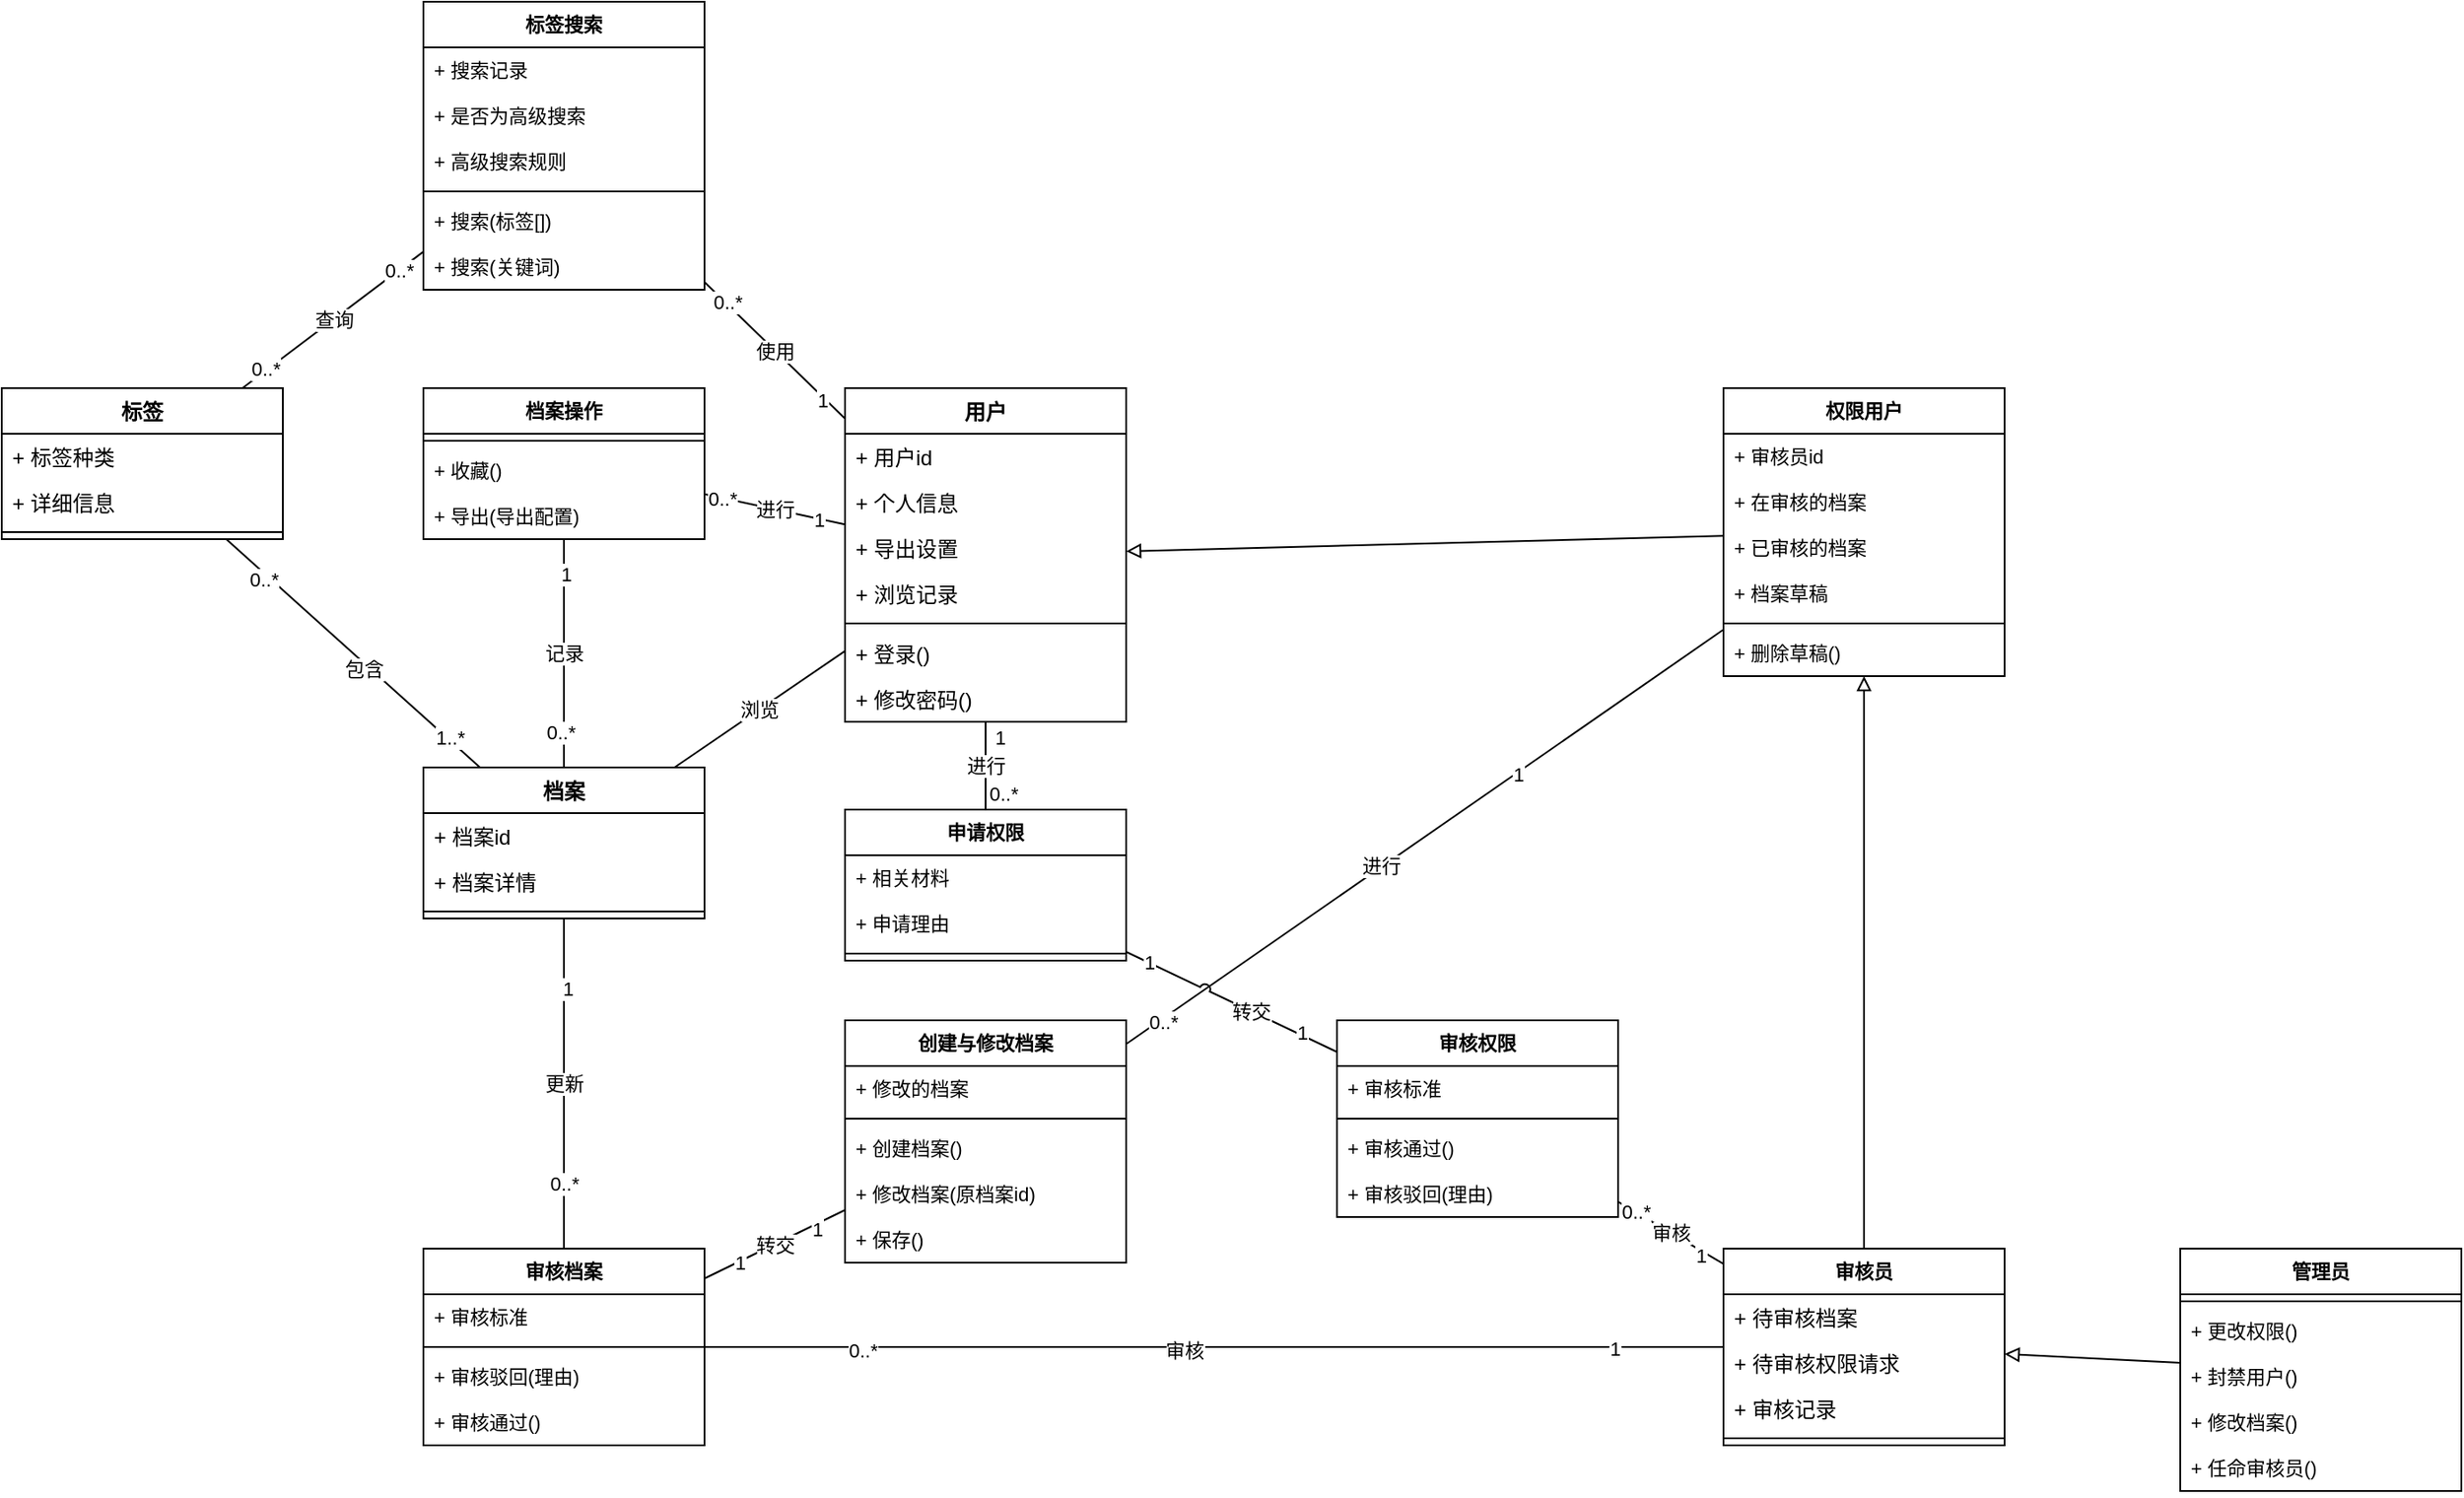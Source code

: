<mxfile version="21.3.8" type="github">
  <diagram name="第 1 页" id="IYlAvzeQxVErGMHnCfxo">
    <mxGraphModel dx="1728" dy="2091" grid="1" gridSize="10" guides="1" tooltips="1" connect="1" arrows="1" fold="1" page="1" pageScale="1" pageWidth="827" pageHeight="1169" math="0" shadow="0">
      <root>
        <mxCell id="0" />
        <mxCell id="1" parent="0" />
        <mxCell id="4Rn3TZkuxFPMVDaZQrEn-24" value="浏览" style="edgeStyle=none;shape=connector;rounded=0;orthogonalLoop=1;jettySize=auto;html=1;labelBackgroundColor=default;strokeColor=default;fontFamily=Helvetica;fontSize=11;fontColor=default;endArrow=none;endFill=0;" edge="1" parent="1" source="4Rn3TZkuxFPMVDaZQrEn-1" target="4Rn3TZkuxFPMVDaZQrEn-5">
          <mxGeometry relative="1" as="geometry" />
        </mxCell>
        <mxCell id="4Rn3TZkuxFPMVDaZQrEn-33" value="使用" style="edgeStyle=none;shape=connector;rounded=0;orthogonalLoop=1;jettySize=auto;html=1;labelBackgroundColor=default;strokeColor=default;fontFamily=Helvetica;fontSize=11;fontColor=default;endArrow=none;endFill=0;" edge="1" parent="1" source="4Rn3TZkuxFPMVDaZQrEn-1" target="4Rn3TZkuxFPMVDaZQrEn-34">
          <mxGeometry relative="1" as="geometry">
            <mxPoint x="500" y="150" as="targetPoint" />
          </mxGeometry>
        </mxCell>
        <mxCell id="4Rn3TZkuxFPMVDaZQrEn-120" value="1" style="edgeLabel;html=1;align=center;verticalAlign=middle;resizable=0;points=[];fontSize=11;fontFamily=Helvetica;fontColor=default;" vertex="1" connectable="0" parent="4Rn3TZkuxFPMVDaZQrEn-33">
          <mxGeometry x="-0.693" y="2" relative="1" as="geometry">
            <mxPoint as="offset" />
          </mxGeometry>
        </mxCell>
        <mxCell id="4Rn3TZkuxFPMVDaZQrEn-121" value="0..*" style="edgeLabel;html=1;align=center;verticalAlign=middle;resizable=0;points=[];fontSize=11;fontFamily=Helvetica;fontColor=default;" vertex="1" connectable="0" parent="4Rn3TZkuxFPMVDaZQrEn-33">
          <mxGeometry x="0.706" y="-1" relative="1" as="geometry">
            <mxPoint as="offset" />
          </mxGeometry>
        </mxCell>
        <mxCell id="4Rn3TZkuxFPMVDaZQrEn-78" value="进行" style="edgeStyle=none;shape=connector;rounded=0;orthogonalLoop=1;jettySize=auto;html=1;labelBackgroundColor=default;strokeColor=default;fontFamily=Helvetica;fontSize=11;fontColor=default;endArrow=none;endFill=0;" edge="1" parent="1" source="4Rn3TZkuxFPMVDaZQrEn-1" target="4Rn3TZkuxFPMVDaZQrEn-69">
          <mxGeometry relative="1" as="geometry" />
        </mxCell>
        <mxCell id="4Rn3TZkuxFPMVDaZQrEn-129" value="0..*" style="edgeLabel;html=1;align=center;verticalAlign=middle;resizable=0;points=[];fontSize=11;fontFamily=Helvetica;fontColor=default;" vertex="1" connectable="0" parent="4Rn3TZkuxFPMVDaZQrEn-78">
          <mxGeometry x="0.617" y="2" relative="1" as="geometry">
            <mxPoint x="8" as="offset" />
          </mxGeometry>
        </mxCell>
        <mxCell id="4Rn3TZkuxFPMVDaZQrEn-85" value="进行" style="edgeStyle=none;shape=connector;rounded=0;orthogonalLoop=1;jettySize=auto;html=1;labelBackgroundColor=default;strokeColor=default;fontFamily=Helvetica;fontSize=11;fontColor=default;endArrow=none;endFill=0;" edge="1" parent="1" source="4Rn3TZkuxFPMVDaZQrEn-1" target="4Rn3TZkuxFPMVDaZQrEn-81">
          <mxGeometry relative="1" as="geometry" />
        </mxCell>
        <mxCell id="4Rn3TZkuxFPMVDaZQrEn-125" value="1" style="edgeLabel;html=1;align=center;verticalAlign=middle;resizable=0;points=[];fontSize=11;fontFamily=Helvetica;fontColor=default;" vertex="1" connectable="0" parent="4Rn3TZkuxFPMVDaZQrEn-85">
          <mxGeometry x="-0.62" relative="1" as="geometry">
            <mxPoint as="offset" />
          </mxGeometry>
        </mxCell>
        <mxCell id="4Rn3TZkuxFPMVDaZQrEn-132" value="0..*" style="edgeLabel;html=1;align=center;verticalAlign=middle;resizable=0;points=[];fontSize=11;fontFamily=Helvetica;fontColor=default;" vertex="1" connectable="0" parent="4Rn3TZkuxFPMVDaZQrEn-85">
          <mxGeometry x="0.748" relative="1" as="geometry">
            <mxPoint as="offset" />
          </mxGeometry>
        </mxCell>
        <mxCell id="4Rn3TZkuxFPMVDaZQrEn-1" value="用户" style="swimlane;fontStyle=1;align=center;verticalAlign=top;childLayout=stackLayout;horizontal=1;startSize=26;horizontalStack=0;resizeParent=1;resizeParentMax=0;resizeLast=0;collapsible=1;marginBottom=0;whiteSpace=wrap;html=1;" vertex="1" parent="1">
          <mxGeometry x="560" y="190" width="160" height="190" as="geometry" />
        </mxCell>
        <mxCell id="4Rn3TZkuxFPMVDaZQrEn-2" value="+ 用户id" style="text;strokeColor=none;fillColor=none;align=left;verticalAlign=top;spacingLeft=4;spacingRight=4;overflow=hidden;rotatable=0;points=[[0,0.5],[1,0.5]];portConstraint=eastwest;whiteSpace=wrap;html=1;" vertex="1" parent="4Rn3TZkuxFPMVDaZQrEn-1">
          <mxGeometry y="26" width="160" height="26" as="geometry" />
        </mxCell>
        <mxCell id="4Rn3TZkuxFPMVDaZQrEn-92" value="+ 个人信息" style="text;strokeColor=none;fillColor=none;align=left;verticalAlign=top;spacingLeft=4;spacingRight=4;overflow=hidden;rotatable=0;points=[[0,0.5],[1,0.5]];portConstraint=eastwest;whiteSpace=wrap;html=1;" vertex="1" parent="4Rn3TZkuxFPMVDaZQrEn-1">
          <mxGeometry y="52" width="160" height="26" as="geometry" />
        </mxCell>
        <mxCell id="4Rn3TZkuxFPMVDaZQrEn-98" value="+ 导出设置" style="text;strokeColor=none;fillColor=none;align=left;verticalAlign=top;spacingLeft=4;spacingRight=4;overflow=hidden;rotatable=0;points=[[0,0.5],[1,0.5]];portConstraint=eastwest;whiteSpace=wrap;html=1;" vertex="1" parent="4Rn3TZkuxFPMVDaZQrEn-1">
          <mxGeometry y="78" width="160" height="26" as="geometry" />
        </mxCell>
        <mxCell id="4Rn3TZkuxFPMVDaZQrEn-109" value="+ 浏览记录" style="text;strokeColor=none;fillColor=none;align=left;verticalAlign=top;spacingLeft=4;spacingRight=4;overflow=hidden;rotatable=0;points=[[0,0.5],[1,0.5]];portConstraint=eastwest;whiteSpace=wrap;html=1;" vertex="1" parent="4Rn3TZkuxFPMVDaZQrEn-1">
          <mxGeometry y="104" width="160" height="26" as="geometry" />
        </mxCell>
        <mxCell id="4Rn3TZkuxFPMVDaZQrEn-3" value="" style="line;strokeWidth=1;fillColor=none;align=left;verticalAlign=middle;spacingTop=-1;spacingLeft=3;spacingRight=3;rotatable=0;labelPosition=right;points=[];portConstraint=eastwest;strokeColor=inherit;" vertex="1" parent="4Rn3TZkuxFPMVDaZQrEn-1">
          <mxGeometry y="130" width="160" height="8" as="geometry" />
        </mxCell>
        <mxCell id="4Rn3TZkuxFPMVDaZQrEn-4" value="+ 登录()" style="text;strokeColor=none;fillColor=none;align=left;verticalAlign=top;spacingLeft=4;spacingRight=4;overflow=hidden;rotatable=0;points=[[0,0.5],[1,0.5]];portConstraint=eastwest;whiteSpace=wrap;html=1;" vertex="1" parent="4Rn3TZkuxFPMVDaZQrEn-1">
          <mxGeometry y="138" width="160" height="26" as="geometry" />
        </mxCell>
        <mxCell id="4Rn3TZkuxFPMVDaZQrEn-106" value="+ 修改密码()" style="text;strokeColor=none;fillColor=none;align=left;verticalAlign=top;spacingLeft=4;spacingRight=4;overflow=hidden;rotatable=0;points=[[0,0.5],[1,0.5]];portConstraint=eastwest;whiteSpace=wrap;html=1;" vertex="1" parent="4Rn3TZkuxFPMVDaZQrEn-1">
          <mxGeometry y="164" width="160" height="26" as="geometry" />
        </mxCell>
        <mxCell id="4Rn3TZkuxFPMVDaZQrEn-25" style="edgeStyle=none;shape=connector;rounded=0;orthogonalLoop=1;jettySize=auto;html=1;labelBackgroundColor=default;strokeColor=default;fontFamily=Helvetica;fontSize=11;fontColor=default;endArrow=none;endFill=0;" edge="1" parent="1" source="4Rn3TZkuxFPMVDaZQrEn-5" target="4Rn3TZkuxFPMVDaZQrEn-9">
          <mxGeometry relative="1" as="geometry" />
        </mxCell>
        <mxCell id="4Rn3TZkuxFPMVDaZQrEn-28" value="包含" style="edgeLabel;html=1;align=center;verticalAlign=middle;resizable=0;points=[];fontSize=11;fontFamily=Helvetica;fontColor=default;" vertex="1" connectable="0" parent="4Rn3TZkuxFPMVDaZQrEn-25">
          <mxGeometry x="-0.104" y="3" relative="1" as="geometry">
            <mxPoint as="offset" />
          </mxGeometry>
        </mxCell>
        <mxCell id="4Rn3TZkuxFPMVDaZQrEn-126" value="1..*" style="edgeLabel;html=1;align=center;verticalAlign=middle;resizable=0;points=[];fontSize=11;fontFamily=Helvetica;fontColor=default;" vertex="1" connectable="0" parent="4Rn3TZkuxFPMVDaZQrEn-25">
          <mxGeometry x="-0.753" y="-1" relative="1" as="geometry">
            <mxPoint as="offset" />
          </mxGeometry>
        </mxCell>
        <mxCell id="4Rn3TZkuxFPMVDaZQrEn-127" value="0..*" style="edgeLabel;html=1;align=center;verticalAlign=middle;resizable=0;points=[];fontSize=11;fontFamily=Helvetica;fontColor=default;" vertex="1" connectable="0" parent="4Rn3TZkuxFPMVDaZQrEn-25">
          <mxGeometry x="0.685" y="3" relative="1" as="geometry">
            <mxPoint as="offset" />
          </mxGeometry>
        </mxCell>
        <mxCell id="4Rn3TZkuxFPMVDaZQrEn-5" value="档案" style="swimlane;fontStyle=1;align=center;verticalAlign=top;childLayout=stackLayout;horizontal=1;startSize=26;horizontalStack=0;resizeParent=1;resizeParentMax=0;resizeLast=0;collapsible=1;marginBottom=0;whiteSpace=wrap;html=1;" vertex="1" parent="1">
          <mxGeometry x="320" y="406" width="160" height="86" as="geometry" />
        </mxCell>
        <mxCell id="4Rn3TZkuxFPMVDaZQrEn-95" value="+ 档案id" style="text;strokeColor=none;fillColor=none;align=left;verticalAlign=top;spacingLeft=4;spacingRight=4;overflow=hidden;rotatable=0;points=[[0,0.5],[1,0.5]];portConstraint=eastwest;whiteSpace=wrap;html=1;" vertex="1" parent="4Rn3TZkuxFPMVDaZQrEn-5">
          <mxGeometry y="26" width="160" height="26" as="geometry" />
        </mxCell>
        <mxCell id="4Rn3TZkuxFPMVDaZQrEn-6" value="+ 档案详情" style="text;strokeColor=none;fillColor=none;align=left;verticalAlign=top;spacingLeft=4;spacingRight=4;overflow=hidden;rotatable=0;points=[[0,0.5],[1,0.5]];portConstraint=eastwest;whiteSpace=wrap;html=1;" vertex="1" parent="4Rn3TZkuxFPMVDaZQrEn-5">
          <mxGeometry y="52" width="160" height="26" as="geometry" />
        </mxCell>
        <mxCell id="4Rn3TZkuxFPMVDaZQrEn-7" value="" style="line;strokeWidth=1;fillColor=none;align=left;verticalAlign=middle;spacingTop=-1;spacingLeft=3;spacingRight=3;rotatable=0;labelPosition=right;points=[];portConstraint=eastwest;strokeColor=inherit;" vertex="1" parent="4Rn3TZkuxFPMVDaZQrEn-5">
          <mxGeometry y="78" width="160" height="8" as="geometry" />
        </mxCell>
        <mxCell id="4Rn3TZkuxFPMVDaZQrEn-9" value="标签" style="swimlane;fontStyle=1;align=center;verticalAlign=top;childLayout=stackLayout;horizontal=1;startSize=26;horizontalStack=0;resizeParent=1;resizeParentMax=0;resizeLast=0;collapsible=1;marginBottom=0;whiteSpace=wrap;html=1;" vertex="1" parent="1">
          <mxGeometry x="80" y="190" width="160" height="86" as="geometry" />
        </mxCell>
        <mxCell id="4Rn3TZkuxFPMVDaZQrEn-10" value="+ 标签种类" style="text;strokeColor=none;fillColor=none;align=left;verticalAlign=top;spacingLeft=4;spacingRight=4;overflow=hidden;rotatable=0;points=[[0,0.5],[1,0.5]];portConstraint=eastwest;whiteSpace=wrap;html=1;" vertex="1" parent="4Rn3TZkuxFPMVDaZQrEn-9">
          <mxGeometry y="26" width="160" height="26" as="geometry" />
        </mxCell>
        <mxCell id="4Rn3TZkuxFPMVDaZQrEn-94" value="+ 详细信息" style="text;strokeColor=none;fillColor=none;align=left;verticalAlign=top;spacingLeft=4;spacingRight=4;overflow=hidden;rotatable=0;points=[[0,0.5],[1,0.5]];portConstraint=eastwest;whiteSpace=wrap;html=1;" vertex="1" parent="4Rn3TZkuxFPMVDaZQrEn-9">
          <mxGeometry y="52" width="160" height="26" as="geometry" />
        </mxCell>
        <mxCell id="4Rn3TZkuxFPMVDaZQrEn-11" value="" style="line;strokeWidth=1;fillColor=none;align=left;verticalAlign=middle;spacingTop=-1;spacingLeft=3;spacingRight=3;rotatable=0;labelPosition=right;points=[];portConstraint=eastwest;strokeColor=inherit;" vertex="1" parent="4Rn3TZkuxFPMVDaZQrEn-9">
          <mxGeometry y="78" width="160" height="8" as="geometry" />
        </mxCell>
        <mxCell id="4Rn3TZkuxFPMVDaZQrEn-23" style="edgeStyle=none;shape=connector;rounded=0;orthogonalLoop=1;jettySize=auto;html=1;exitX=0.25;exitY=0;exitDx=0;exitDy=0;labelBackgroundColor=default;strokeColor=default;fontFamily=Helvetica;fontSize=11;fontColor=default;endArrow=none;endFill=0;" edge="1" parent="1" source="4Rn3TZkuxFPMVDaZQrEn-1" target="4Rn3TZkuxFPMVDaZQrEn-1">
          <mxGeometry relative="1" as="geometry" />
        </mxCell>
        <mxCell id="4Rn3TZkuxFPMVDaZQrEn-38" value="查询" style="edgeStyle=none;shape=connector;rounded=0;orthogonalLoop=1;jettySize=auto;html=1;labelBackgroundColor=default;strokeColor=default;fontFamily=Helvetica;fontSize=11;fontColor=default;endArrow=none;endFill=0;" edge="1" parent="1" source="4Rn3TZkuxFPMVDaZQrEn-34" target="4Rn3TZkuxFPMVDaZQrEn-9">
          <mxGeometry relative="1" as="geometry" />
        </mxCell>
        <mxCell id="4Rn3TZkuxFPMVDaZQrEn-118" value="0..*" style="edgeLabel;html=1;align=center;verticalAlign=middle;resizable=0;points=[];fontSize=11;fontFamily=Helvetica;fontColor=default;" vertex="1" connectable="0" parent="4Rn3TZkuxFPMVDaZQrEn-38">
          <mxGeometry x="-0.725" relative="1" as="geometry">
            <mxPoint as="offset" />
          </mxGeometry>
        </mxCell>
        <mxCell id="4Rn3TZkuxFPMVDaZQrEn-119" value="0..*" style="edgeLabel;html=1;align=center;verticalAlign=middle;resizable=0;points=[];fontSize=11;fontFamily=Helvetica;fontColor=default;" vertex="1" connectable="0" parent="4Rn3TZkuxFPMVDaZQrEn-38">
          <mxGeometry x="0.738" y="-1" relative="1" as="geometry">
            <mxPoint as="offset" />
          </mxGeometry>
        </mxCell>
        <mxCell id="4Rn3TZkuxFPMVDaZQrEn-34" value="标签搜索" style="swimlane;fontStyle=1;align=center;verticalAlign=top;childLayout=stackLayout;horizontal=1;startSize=26;horizontalStack=0;resizeParent=1;resizeParentMax=0;resizeLast=0;collapsible=1;marginBottom=0;whiteSpace=wrap;html=1;fontFamily=Helvetica;fontSize=11;fontColor=default;" vertex="1" parent="1">
          <mxGeometry x="320" y="-30" width="160" height="164" as="geometry" />
        </mxCell>
        <mxCell id="4Rn3TZkuxFPMVDaZQrEn-113" value="+ 搜索记录" style="text;strokeColor=none;fillColor=none;align=left;verticalAlign=top;spacingLeft=4;spacingRight=4;overflow=hidden;rotatable=0;points=[[0,0.5],[1,0.5]];portConstraint=eastwest;whiteSpace=wrap;html=1;fontSize=11;fontFamily=Helvetica;fontColor=default;" vertex="1" parent="4Rn3TZkuxFPMVDaZQrEn-34">
          <mxGeometry y="26" width="160" height="26" as="geometry" />
        </mxCell>
        <mxCell id="4Rn3TZkuxFPMVDaZQrEn-35" value="+ 是否为高级搜索" style="text;strokeColor=none;fillColor=none;align=left;verticalAlign=top;spacingLeft=4;spacingRight=4;overflow=hidden;rotatable=0;points=[[0,0.5],[1,0.5]];portConstraint=eastwest;whiteSpace=wrap;html=1;fontSize=11;fontFamily=Helvetica;fontColor=default;" vertex="1" parent="4Rn3TZkuxFPMVDaZQrEn-34">
          <mxGeometry y="52" width="160" height="26" as="geometry" />
        </mxCell>
        <mxCell id="4Rn3TZkuxFPMVDaZQrEn-108" value="+ 高级搜索规则" style="text;strokeColor=none;fillColor=none;align=left;verticalAlign=top;spacingLeft=4;spacingRight=4;overflow=hidden;rotatable=0;points=[[0,0.5],[1,0.5]];portConstraint=eastwest;whiteSpace=wrap;html=1;fontSize=11;fontFamily=Helvetica;fontColor=default;" vertex="1" parent="4Rn3TZkuxFPMVDaZQrEn-34">
          <mxGeometry y="78" width="160" height="26" as="geometry" />
        </mxCell>
        <mxCell id="4Rn3TZkuxFPMVDaZQrEn-36" value="" style="line;strokeWidth=1;fillColor=none;align=left;verticalAlign=middle;spacingTop=-1;spacingLeft=3;spacingRight=3;rotatable=0;labelPosition=right;points=[];portConstraint=eastwest;strokeColor=inherit;fontFamily=Helvetica;fontSize=11;fontColor=default;" vertex="1" parent="4Rn3TZkuxFPMVDaZQrEn-34">
          <mxGeometry y="104" width="160" height="8" as="geometry" />
        </mxCell>
        <mxCell id="4Rn3TZkuxFPMVDaZQrEn-37" value="+ 搜索(标签[])" style="text;strokeColor=none;fillColor=none;align=left;verticalAlign=top;spacingLeft=4;spacingRight=4;overflow=hidden;rotatable=0;points=[[0,0.5],[1,0.5]];portConstraint=eastwest;whiteSpace=wrap;html=1;fontSize=11;fontFamily=Helvetica;fontColor=default;" vertex="1" parent="4Rn3TZkuxFPMVDaZQrEn-34">
          <mxGeometry y="112" width="160" height="26" as="geometry" />
        </mxCell>
        <mxCell id="4Rn3TZkuxFPMVDaZQrEn-96" value="+ 搜索(关键词)" style="text;strokeColor=none;fillColor=none;align=left;verticalAlign=top;spacingLeft=4;spacingRight=4;overflow=hidden;rotatable=0;points=[[0,0.5],[1,0.5]];portConstraint=eastwest;whiteSpace=wrap;html=1;fontSize=11;fontFamily=Helvetica;fontColor=default;" vertex="1" parent="4Rn3TZkuxFPMVDaZQrEn-34">
          <mxGeometry y="138" width="160" height="26" as="geometry" />
        </mxCell>
        <mxCell id="4Rn3TZkuxFPMVDaZQrEn-64" value="转交" style="edgeStyle=none;shape=connector;rounded=0;orthogonalLoop=1;jettySize=auto;html=1;labelBackgroundColor=default;strokeColor=default;fontFamily=Helvetica;fontSize=11;fontColor=default;endArrow=none;endFill=0;" edge="1" parent="1" source="4Rn3TZkuxFPMVDaZQrEn-39" target="4Rn3TZkuxFPMVDaZQrEn-56">
          <mxGeometry relative="1" as="geometry" />
        </mxCell>
        <mxCell id="4Rn3TZkuxFPMVDaZQrEn-143" value="1" style="edgeLabel;html=1;align=center;verticalAlign=middle;resizable=0;points=[];fontSize=11;fontFamily=Helvetica;fontColor=default;" vertex="1" connectable="0" parent="4Rn3TZkuxFPMVDaZQrEn-64">
          <mxGeometry x="-0.56" y="2" relative="1" as="geometry">
            <mxPoint as="offset" />
          </mxGeometry>
        </mxCell>
        <mxCell id="4Rn3TZkuxFPMVDaZQrEn-144" value="1" style="edgeLabel;html=1;align=center;verticalAlign=middle;resizable=0;points=[];fontSize=11;fontFamily=Helvetica;fontColor=default;" vertex="1" connectable="0" parent="4Rn3TZkuxFPMVDaZQrEn-64">
          <mxGeometry x="0.508" relative="1" as="geometry">
            <mxPoint as="offset" />
          </mxGeometry>
        </mxCell>
        <mxCell id="4Rn3TZkuxFPMVDaZQrEn-39" value="创建与修改档案" style="swimlane;fontStyle=1;align=center;verticalAlign=top;childLayout=stackLayout;horizontal=1;startSize=26;horizontalStack=0;resizeParent=1;resizeParentMax=0;resizeLast=0;collapsible=1;marginBottom=0;whiteSpace=wrap;html=1;fontFamily=Helvetica;fontSize=11;fontColor=default;" vertex="1" parent="1">
          <mxGeometry x="560" y="550" width="160" height="138" as="geometry" />
        </mxCell>
        <mxCell id="4Rn3TZkuxFPMVDaZQrEn-40" value="+ 修改的档案" style="text;strokeColor=none;fillColor=none;align=left;verticalAlign=top;spacingLeft=4;spacingRight=4;overflow=hidden;rotatable=0;points=[[0,0.5],[1,0.5]];portConstraint=eastwest;whiteSpace=wrap;html=1;fontSize=11;fontFamily=Helvetica;fontColor=default;" vertex="1" parent="4Rn3TZkuxFPMVDaZQrEn-39">
          <mxGeometry y="26" width="160" height="26" as="geometry" />
        </mxCell>
        <mxCell id="4Rn3TZkuxFPMVDaZQrEn-41" value="" style="line;strokeWidth=1;fillColor=none;align=left;verticalAlign=middle;spacingTop=-1;spacingLeft=3;spacingRight=3;rotatable=0;labelPosition=right;points=[];portConstraint=eastwest;strokeColor=inherit;fontFamily=Helvetica;fontSize=11;fontColor=default;" vertex="1" parent="4Rn3TZkuxFPMVDaZQrEn-39">
          <mxGeometry y="52" width="160" height="8" as="geometry" />
        </mxCell>
        <mxCell id="4Rn3TZkuxFPMVDaZQrEn-42" value="&lt;div&gt;+ 创建档案()&lt;/div&gt;" style="text;strokeColor=none;fillColor=none;align=left;verticalAlign=top;spacingLeft=4;spacingRight=4;overflow=hidden;rotatable=0;points=[[0,0.5],[1,0.5]];portConstraint=eastwest;whiteSpace=wrap;html=1;fontSize=11;fontFamily=Helvetica;fontColor=default;" vertex="1" parent="4Rn3TZkuxFPMVDaZQrEn-39">
          <mxGeometry y="60" width="160" height="26" as="geometry" />
        </mxCell>
        <mxCell id="4Rn3TZkuxFPMVDaZQrEn-102" value="&lt;div&gt;+ 修改档案(原档案id)&lt;/div&gt;" style="text;strokeColor=none;fillColor=none;align=left;verticalAlign=top;spacingLeft=4;spacingRight=4;overflow=hidden;rotatable=0;points=[[0,0.5],[1,0.5]];portConstraint=eastwest;whiteSpace=wrap;html=1;fontSize=11;fontFamily=Helvetica;fontColor=default;" vertex="1" parent="4Rn3TZkuxFPMVDaZQrEn-39">
          <mxGeometry y="86" width="160" height="26" as="geometry" />
        </mxCell>
        <mxCell id="4Rn3TZkuxFPMVDaZQrEn-107" value="&lt;div&gt;+ 保存()&lt;br&gt;&lt;/div&gt;" style="text;strokeColor=none;fillColor=none;align=left;verticalAlign=top;spacingLeft=4;spacingRight=4;overflow=hidden;rotatable=0;points=[[0,0.5],[1,0.5]];portConstraint=eastwest;whiteSpace=wrap;html=1;fontSize=11;fontFamily=Helvetica;fontColor=default;" vertex="1" parent="4Rn3TZkuxFPMVDaZQrEn-39">
          <mxGeometry y="112" width="160" height="26" as="geometry" />
        </mxCell>
        <mxCell id="4Rn3TZkuxFPMVDaZQrEn-53" style="edgeStyle=none;shape=connector;rounded=0;orthogonalLoop=1;jettySize=auto;html=1;labelBackgroundColor=default;strokeColor=default;fontFamily=Helvetica;fontSize=11;fontColor=default;endArrow=block;endFill=0;" edge="1" parent="1" source="4Rn3TZkuxFPMVDaZQrEn-43" target="4Rn3TZkuxFPMVDaZQrEn-1">
          <mxGeometry relative="1" as="geometry" />
        </mxCell>
        <mxCell id="4Rn3TZkuxFPMVDaZQrEn-67" style="edgeStyle=none;shape=connector;rounded=0;orthogonalLoop=1;jettySize=auto;html=1;labelBackgroundColor=default;strokeColor=default;fontFamily=Helvetica;fontSize=11;fontColor=default;endArrow=none;endFill=0;" edge="1" parent="1" source="4Rn3TZkuxFPMVDaZQrEn-43" target="4Rn3TZkuxFPMVDaZQrEn-39">
          <mxGeometry relative="1" as="geometry" />
        </mxCell>
        <mxCell id="4Rn3TZkuxFPMVDaZQrEn-90" value="进行" style="edgeLabel;html=1;align=center;verticalAlign=middle;resizable=0;points=[];fontSize=11;fontFamily=Helvetica;fontColor=default;" vertex="1" connectable="0" parent="4Rn3TZkuxFPMVDaZQrEn-67">
          <mxGeometry x="0.165" y="2" relative="1" as="geometry">
            <mxPoint x="2" y="-5" as="offset" />
          </mxGeometry>
        </mxCell>
        <mxCell id="4Rn3TZkuxFPMVDaZQrEn-141" value="1" style="edgeLabel;html=1;align=center;verticalAlign=middle;resizable=0;points=[];fontSize=11;fontFamily=Helvetica;fontColor=default;" vertex="1" connectable="0" parent="4Rn3TZkuxFPMVDaZQrEn-67">
          <mxGeometry x="-0.31" y="1" relative="1" as="geometry">
            <mxPoint as="offset" />
          </mxGeometry>
        </mxCell>
        <mxCell id="4Rn3TZkuxFPMVDaZQrEn-142" value="0..*" style="edgeLabel;html=1;align=center;verticalAlign=middle;resizable=0;points=[];fontSize=11;fontFamily=Helvetica;fontColor=default;" vertex="1" connectable="0" parent="4Rn3TZkuxFPMVDaZQrEn-67">
          <mxGeometry x="0.883" y="2" relative="1" as="geometry">
            <mxPoint as="offset" />
          </mxGeometry>
        </mxCell>
        <mxCell id="4Rn3TZkuxFPMVDaZQrEn-43" value="权限用户" style="swimlane;fontStyle=1;align=center;verticalAlign=top;childLayout=stackLayout;horizontal=1;startSize=26;horizontalStack=0;resizeParent=1;resizeParentMax=0;resizeLast=0;collapsible=1;marginBottom=0;whiteSpace=wrap;html=1;fontFamily=Helvetica;fontSize=11;fontColor=default;" vertex="1" parent="1">
          <mxGeometry x="1060" y="190" width="160" height="164" as="geometry" />
        </mxCell>
        <mxCell id="4Rn3TZkuxFPMVDaZQrEn-44" value="+ 审核员id" style="text;strokeColor=none;fillColor=none;align=left;verticalAlign=top;spacingLeft=4;spacingRight=4;overflow=hidden;rotatable=0;points=[[0,0.5],[1,0.5]];portConstraint=eastwest;whiteSpace=wrap;html=1;fontSize=11;fontFamily=Helvetica;fontColor=default;" vertex="1" parent="4Rn3TZkuxFPMVDaZQrEn-43">
          <mxGeometry y="26" width="160" height="26" as="geometry" />
        </mxCell>
        <mxCell id="4Rn3TZkuxFPMVDaZQrEn-99" value="+ 在审核的档案" style="text;strokeColor=none;fillColor=none;align=left;verticalAlign=top;spacingLeft=4;spacingRight=4;overflow=hidden;rotatable=0;points=[[0,0.5],[1,0.5]];portConstraint=eastwest;whiteSpace=wrap;html=1;fontSize=11;fontFamily=Helvetica;fontColor=default;" vertex="1" parent="4Rn3TZkuxFPMVDaZQrEn-43">
          <mxGeometry y="52" width="160" height="26" as="geometry" />
        </mxCell>
        <mxCell id="4Rn3TZkuxFPMVDaZQrEn-101" value="+ 已审核的档案" style="text;strokeColor=none;fillColor=none;align=left;verticalAlign=top;spacingLeft=4;spacingRight=4;overflow=hidden;rotatable=0;points=[[0,0.5],[1,0.5]];portConstraint=eastwest;whiteSpace=wrap;html=1;fontSize=11;fontFamily=Helvetica;fontColor=default;" vertex="1" parent="4Rn3TZkuxFPMVDaZQrEn-43">
          <mxGeometry y="78" width="160" height="26" as="geometry" />
        </mxCell>
        <mxCell id="4Rn3TZkuxFPMVDaZQrEn-100" value="+ 档案草稿" style="text;strokeColor=none;fillColor=none;align=left;verticalAlign=top;spacingLeft=4;spacingRight=4;overflow=hidden;rotatable=0;points=[[0,0.5],[1,0.5]];portConstraint=eastwest;whiteSpace=wrap;html=1;fontSize=11;fontFamily=Helvetica;fontColor=default;" vertex="1" parent="4Rn3TZkuxFPMVDaZQrEn-43">
          <mxGeometry y="104" width="160" height="26" as="geometry" />
        </mxCell>
        <mxCell id="4Rn3TZkuxFPMVDaZQrEn-45" value="" style="line;strokeWidth=1;fillColor=none;align=left;verticalAlign=middle;spacingTop=-1;spacingLeft=3;spacingRight=3;rotatable=0;labelPosition=right;points=[];portConstraint=eastwest;strokeColor=inherit;fontFamily=Helvetica;fontSize=11;fontColor=default;" vertex="1" parent="4Rn3TZkuxFPMVDaZQrEn-43">
          <mxGeometry y="130" width="160" height="8" as="geometry" />
        </mxCell>
        <mxCell id="4Rn3TZkuxFPMVDaZQrEn-46" value="+ 删除草稿()" style="text;strokeColor=none;fillColor=none;align=left;verticalAlign=top;spacingLeft=4;spacingRight=4;overflow=hidden;rotatable=0;points=[[0,0.5],[1,0.5]];portConstraint=eastwest;whiteSpace=wrap;html=1;fontSize=11;fontFamily=Helvetica;fontColor=default;" vertex="1" parent="4Rn3TZkuxFPMVDaZQrEn-43">
          <mxGeometry y="138" width="160" height="26" as="geometry" />
        </mxCell>
        <mxCell id="4Rn3TZkuxFPMVDaZQrEn-52" style="edgeStyle=none;shape=connector;rounded=0;orthogonalLoop=1;jettySize=auto;html=1;labelBackgroundColor=default;strokeColor=default;fontFamily=Helvetica;fontSize=11;fontColor=default;endArrow=block;endFill=0;" edge="1" parent="1" source="4Rn3TZkuxFPMVDaZQrEn-48" target="4Rn3TZkuxFPMVDaZQrEn-43">
          <mxGeometry relative="1" as="geometry" />
        </mxCell>
        <mxCell id="4Rn3TZkuxFPMVDaZQrEn-65" style="edgeStyle=none;shape=connector;rounded=0;orthogonalLoop=1;jettySize=auto;html=1;labelBackgroundColor=default;strokeColor=default;fontFamily=Helvetica;fontSize=11;fontColor=default;endArrow=none;endFill=0;" edge="1" parent="1" source="4Rn3TZkuxFPMVDaZQrEn-48" target="4Rn3TZkuxFPMVDaZQrEn-56">
          <mxGeometry relative="1" as="geometry" />
        </mxCell>
        <mxCell id="4Rn3TZkuxFPMVDaZQrEn-91" value="审核" style="edgeLabel;html=1;align=center;verticalAlign=middle;resizable=0;points=[];fontSize=11;fontFamily=Helvetica;fontColor=default;" vertex="1" connectable="0" parent="4Rn3TZkuxFPMVDaZQrEn-65">
          <mxGeometry x="0.059" y="2" relative="1" as="geometry">
            <mxPoint as="offset" />
          </mxGeometry>
        </mxCell>
        <mxCell id="4Rn3TZkuxFPMVDaZQrEn-137" value="1" style="edgeLabel;html=1;align=center;verticalAlign=middle;resizable=0;points=[];fontSize=11;fontFamily=Helvetica;fontColor=default;" vertex="1" connectable="0" parent="4Rn3TZkuxFPMVDaZQrEn-65">
          <mxGeometry x="-0.787" y="1" relative="1" as="geometry">
            <mxPoint as="offset" />
          </mxGeometry>
        </mxCell>
        <mxCell id="4Rn3TZkuxFPMVDaZQrEn-138" value="0..*" style="edgeLabel;html=1;align=center;verticalAlign=middle;resizable=0;points=[];fontSize=11;fontFamily=Helvetica;fontColor=default;" vertex="1" connectable="0" parent="4Rn3TZkuxFPMVDaZQrEn-65">
          <mxGeometry x="0.69" y="2" relative="1" as="geometry">
            <mxPoint as="offset" />
          </mxGeometry>
        </mxCell>
        <mxCell id="4Rn3TZkuxFPMVDaZQrEn-48" value="审核员" style="swimlane;fontStyle=1;align=center;verticalAlign=top;childLayout=stackLayout;horizontal=1;startSize=26;horizontalStack=0;resizeParent=1;resizeParentMax=0;resizeLast=0;collapsible=1;marginBottom=0;whiteSpace=wrap;html=1;fontFamily=Helvetica;fontSize=11;fontColor=default;" vertex="1" parent="1">
          <mxGeometry x="1060" y="680" width="160" height="112" as="geometry" />
        </mxCell>
        <mxCell id="4Rn3TZkuxFPMVDaZQrEn-110" value="+ 待审核档案" style="text;strokeColor=none;fillColor=none;align=left;verticalAlign=top;spacingLeft=4;spacingRight=4;overflow=hidden;rotatable=0;points=[[0,0.5],[1,0.5]];portConstraint=eastwest;whiteSpace=wrap;html=1;" vertex="1" parent="4Rn3TZkuxFPMVDaZQrEn-48">
          <mxGeometry y="26" width="160" height="26" as="geometry" />
        </mxCell>
        <mxCell id="4Rn3TZkuxFPMVDaZQrEn-128" value="+ 待审核权限请求" style="text;strokeColor=none;fillColor=none;align=left;verticalAlign=top;spacingLeft=4;spacingRight=4;overflow=hidden;rotatable=0;points=[[0,0.5],[1,0.5]];portConstraint=eastwest;whiteSpace=wrap;html=1;" vertex="1" parent="4Rn3TZkuxFPMVDaZQrEn-48">
          <mxGeometry y="52" width="160" height="26" as="geometry" />
        </mxCell>
        <mxCell id="4Rn3TZkuxFPMVDaZQrEn-111" value="+ 审核记录" style="text;strokeColor=none;fillColor=none;align=left;verticalAlign=top;spacingLeft=4;spacingRight=4;overflow=hidden;rotatable=0;points=[[0,0.5],[1,0.5]];portConstraint=eastwest;whiteSpace=wrap;html=1;" vertex="1" parent="4Rn3TZkuxFPMVDaZQrEn-48">
          <mxGeometry y="78" width="160" height="26" as="geometry" />
        </mxCell>
        <mxCell id="4Rn3TZkuxFPMVDaZQrEn-50" value="" style="line;strokeWidth=1;fillColor=none;align=left;verticalAlign=middle;spacingTop=-1;spacingLeft=3;spacingRight=3;rotatable=0;labelPosition=right;points=[];portConstraint=eastwest;strokeColor=inherit;fontFamily=Helvetica;fontSize=11;fontColor=default;" vertex="1" parent="4Rn3TZkuxFPMVDaZQrEn-48">
          <mxGeometry y="104" width="160" height="8" as="geometry" />
        </mxCell>
        <mxCell id="4Rn3TZkuxFPMVDaZQrEn-66" value="更新" style="edgeStyle=none;shape=connector;rounded=0;orthogonalLoop=1;jettySize=auto;html=1;labelBackgroundColor=default;strokeColor=default;fontFamily=Helvetica;fontSize=11;fontColor=default;endArrow=none;endFill=0;" edge="1" parent="1" source="4Rn3TZkuxFPMVDaZQrEn-56" target="4Rn3TZkuxFPMVDaZQrEn-5">
          <mxGeometry relative="1" as="geometry" />
        </mxCell>
        <mxCell id="4Rn3TZkuxFPMVDaZQrEn-139" value="1" style="edgeLabel;html=1;align=center;verticalAlign=middle;resizable=0;points=[];fontSize=11;fontFamily=Helvetica;fontColor=default;" vertex="1" connectable="0" parent="4Rn3TZkuxFPMVDaZQrEn-66">
          <mxGeometry x="0.58" y="-2" relative="1" as="geometry">
            <mxPoint as="offset" />
          </mxGeometry>
        </mxCell>
        <mxCell id="4Rn3TZkuxFPMVDaZQrEn-140" value="0..*" style="edgeLabel;html=1;align=center;verticalAlign=middle;resizable=0;points=[];fontSize=11;fontFamily=Helvetica;fontColor=default;" vertex="1" connectable="0" parent="4Rn3TZkuxFPMVDaZQrEn-66">
          <mxGeometry x="-0.608" relative="1" as="geometry">
            <mxPoint as="offset" />
          </mxGeometry>
        </mxCell>
        <mxCell id="4Rn3TZkuxFPMVDaZQrEn-56" value="审核档案" style="swimlane;fontStyle=1;align=center;verticalAlign=top;childLayout=stackLayout;horizontal=1;startSize=26;horizontalStack=0;resizeParent=1;resizeParentMax=0;resizeLast=0;collapsible=1;marginBottom=0;whiteSpace=wrap;html=1;fontFamily=Helvetica;fontSize=11;fontColor=default;" vertex="1" parent="1">
          <mxGeometry x="320" y="680" width="160" height="112" as="geometry" />
        </mxCell>
        <mxCell id="4Rn3TZkuxFPMVDaZQrEn-116" value="+ 审核标准" style="text;strokeColor=none;fillColor=none;align=left;verticalAlign=top;spacingLeft=4;spacingRight=4;overflow=hidden;rotatable=0;points=[[0,0.5],[1,0.5]];portConstraint=eastwest;whiteSpace=wrap;html=1;fontSize=11;fontFamily=Helvetica;fontColor=default;" vertex="1" parent="4Rn3TZkuxFPMVDaZQrEn-56">
          <mxGeometry y="26" width="160" height="26" as="geometry" />
        </mxCell>
        <mxCell id="4Rn3TZkuxFPMVDaZQrEn-58" value="" style="line;strokeWidth=1;fillColor=none;align=left;verticalAlign=middle;spacingTop=-1;spacingLeft=3;spacingRight=3;rotatable=0;labelPosition=right;points=[];portConstraint=eastwest;strokeColor=inherit;fontFamily=Helvetica;fontSize=11;fontColor=default;" vertex="1" parent="4Rn3TZkuxFPMVDaZQrEn-56">
          <mxGeometry y="52" width="160" height="8" as="geometry" />
        </mxCell>
        <mxCell id="4Rn3TZkuxFPMVDaZQrEn-105" value="+ 审核驳回(理由)" style="text;strokeColor=none;fillColor=none;align=left;verticalAlign=top;spacingLeft=4;spacingRight=4;overflow=hidden;rotatable=0;points=[[0,0.5],[1,0.5]];portConstraint=eastwest;whiteSpace=wrap;html=1;fontSize=11;fontFamily=Helvetica;fontColor=default;" vertex="1" parent="4Rn3TZkuxFPMVDaZQrEn-56">
          <mxGeometry y="60" width="160" height="26" as="geometry" />
        </mxCell>
        <mxCell id="4Rn3TZkuxFPMVDaZQrEn-104" value="+ 审核通过()" style="text;strokeColor=none;fillColor=none;align=left;verticalAlign=top;spacingLeft=4;spacingRight=4;overflow=hidden;rotatable=0;points=[[0,0.5],[1,0.5]];portConstraint=eastwest;whiteSpace=wrap;html=1;fontSize=11;fontFamily=Helvetica;fontColor=default;" vertex="1" parent="4Rn3TZkuxFPMVDaZQrEn-56">
          <mxGeometry y="86" width="160" height="26" as="geometry" />
        </mxCell>
        <mxCell id="4Rn3TZkuxFPMVDaZQrEn-68" style="edgeStyle=none;shape=connector;rounded=0;orthogonalLoop=1;jettySize=auto;html=1;labelBackgroundColor=default;strokeColor=default;fontFamily=Helvetica;fontSize=11;fontColor=default;endArrow=block;endFill=0;" edge="1" parent="1" source="4Rn3TZkuxFPMVDaZQrEn-60" target="4Rn3TZkuxFPMVDaZQrEn-48">
          <mxGeometry relative="1" as="geometry" />
        </mxCell>
        <mxCell id="4Rn3TZkuxFPMVDaZQrEn-60" value="管理员" style="swimlane;fontStyle=1;align=center;verticalAlign=top;childLayout=stackLayout;horizontal=1;startSize=26;horizontalStack=0;resizeParent=1;resizeParentMax=0;resizeLast=0;collapsible=1;marginBottom=0;whiteSpace=wrap;html=1;fontFamily=Helvetica;fontSize=11;fontColor=default;" vertex="1" parent="1">
          <mxGeometry x="1320" y="680" width="160" height="138" as="geometry" />
        </mxCell>
        <mxCell id="4Rn3TZkuxFPMVDaZQrEn-62" value="" style="line;strokeWidth=1;fillColor=none;align=left;verticalAlign=middle;spacingTop=-1;spacingLeft=3;spacingRight=3;rotatable=0;labelPosition=right;points=[];portConstraint=eastwest;strokeColor=inherit;fontFamily=Helvetica;fontSize=11;fontColor=default;" vertex="1" parent="4Rn3TZkuxFPMVDaZQrEn-60">
          <mxGeometry y="26" width="160" height="8" as="geometry" />
        </mxCell>
        <mxCell id="4Rn3TZkuxFPMVDaZQrEn-63" value="+ 更改权限()" style="text;strokeColor=none;fillColor=none;align=left;verticalAlign=top;spacingLeft=4;spacingRight=4;overflow=hidden;rotatable=0;points=[[0,0.5],[1,0.5]];portConstraint=eastwest;whiteSpace=wrap;html=1;fontSize=11;fontFamily=Helvetica;fontColor=default;" vertex="1" parent="4Rn3TZkuxFPMVDaZQrEn-60">
          <mxGeometry y="34" width="160" height="26" as="geometry" />
        </mxCell>
        <mxCell id="4Rn3TZkuxFPMVDaZQrEn-114" value="+ 封禁用户()" style="text;strokeColor=none;fillColor=none;align=left;verticalAlign=top;spacingLeft=4;spacingRight=4;overflow=hidden;rotatable=0;points=[[0,0.5],[1,0.5]];portConstraint=eastwest;whiteSpace=wrap;html=1;fontSize=11;fontFamily=Helvetica;fontColor=default;" vertex="1" parent="4Rn3TZkuxFPMVDaZQrEn-60">
          <mxGeometry y="60" width="160" height="26" as="geometry" />
        </mxCell>
        <mxCell id="4Rn3TZkuxFPMVDaZQrEn-115" value="+ 修改档案()" style="text;strokeColor=none;fillColor=none;align=left;verticalAlign=top;spacingLeft=4;spacingRight=4;overflow=hidden;rotatable=0;points=[[0,0.5],[1,0.5]];portConstraint=eastwest;whiteSpace=wrap;html=1;fontSize=11;fontFamily=Helvetica;fontColor=default;" vertex="1" parent="4Rn3TZkuxFPMVDaZQrEn-60">
          <mxGeometry y="86" width="160" height="26" as="geometry" />
        </mxCell>
        <mxCell id="4Rn3TZkuxFPMVDaZQrEn-117" value="+ 任命审核员()" style="text;strokeColor=none;fillColor=none;align=left;verticalAlign=top;spacingLeft=4;spacingRight=4;overflow=hidden;rotatable=0;points=[[0,0.5],[1,0.5]];portConstraint=eastwest;whiteSpace=wrap;html=1;fontSize=11;fontFamily=Helvetica;fontColor=default;" vertex="1" parent="4Rn3TZkuxFPMVDaZQrEn-60">
          <mxGeometry y="112" width="160" height="26" as="geometry" />
        </mxCell>
        <mxCell id="4Rn3TZkuxFPMVDaZQrEn-79" style="edgeStyle=none;shape=connector;rounded=0;orthogonalLoop=1;jettySize=auto;html=1;labelBackgroundColor=default;strokeColor=default;fontFamily=Helvetica;fontSize=11;fontColor=default;endArrow=none;endFill=0;jumpStyle=arc;" edge="1" parent="1" source="4Rn3TZkuxFPMVDaZQrEn-69" target="4Rn3TZkuxFPMVDaZQrEn-74">
          <mxGeometry relative="1" as="geometry" />
        </mxCell>
        <mxCell id="4Rn3TZkuxFPMVDaZQrEn-88" value="转交" style="edgeLabel;html=1;align=center;verticalAlign=middle;resizable=0;points=[];fontSize=11;fontFamily=Helvetica;fontColor=default;" vertex="1" connectable="0" parent="4Rn3TZkuxFPMVDaZQrEn-79">
          <mxGeometry x="-0.654" y="-3" relative="1" as="geometry">
            <mxPoint x="51" y="21" as="offset" />
          </mxGeometry>
        </mxCell>
        <mxCell id="4Rn3TZkuxFPMVDaZQrEn-133" value="1" style="edgeLabel;html=1;align=center;verticalAlign=middle;resizable=0;points=[];fontSize=11;fontFamily=Helvetica;fontColor=default;" vertex="1" connectable="0" parent="4Rn3TZkuxFPMVDaZQrEn-79">
          <mxGeometry x="-0.779" relative="1" as="geometry">
            <mxPoint as="offset" />
          </mxGeometry>
        </mxCell>
        <mxCell id="4Rn3TZkuxFPMVDaZQrEn-134" value="1" style="edgeLabel;html=1;align=center;verticalAlign=middle;resizable=0;points=[];fontSize=11;fontFamily=Helvetica;fontColor=default;" vertex="1" connectable="0" parent="4Rn3TZkuxFPMVDaZQrEn-79">
          <mxGeometry x="0.652" y="1" relative="1" as="geometry">
            <mxPoint as="offset" />
          </mxGeometry>
        </mxCell>
        <mxCell id="4Rn3TZkuxFPMVDaZQrEn-69" value="申请权限" style="swimlane;fontStyle=1;align=center;verticalAlign=top;childLayout=stackLayout;horizontal=1;startSize=26;horizontalStack=0;resizeParent=1;resizeParentMax=0;resizeLast=0;collapsible=1;marginBottom=0;whiteSpace=wrap;html=1;fontFamily=Helvetica;fontSize=11;fontColor=default;" vertex="1" parent="1">
          <mxGeometry x="560" y="430" width="160" height="86" as="geometry" />
        </mxCell>
        <mxCell id="4Rn3TZkuxFPMVDaZQrEn-70" value="+ 相关材料" style="text;strokeColor=none;fillColor=none;align=left;verticalAlign=top;spacingLeft=4;spacingRight=4;overflow=hidden;rotatable=0;points=[[0,0.5],[1,0.5]];portConstraint=eastwest;whiteSpace=wrap;html=1;fontSize=11;fontFamily=Helvetica;fontColor=default;" vertex="1" parent="4Rn3TZkuxFPMVDaZQrEn-69">
          <mxGeometry y="26" width="160" height="26" as="geometry" />
        </mxCell>
        <mxCell id="4Rn3TZkuxFPMVDaZQrEn-112" value="+ 申请理由" style="text;strokeColor=none;fillColor=none;align=left;verticalAlign=top;spacingLeft=4;spacingRight=4;overflow=hidden;rotatable=0;points=[[0,0.5],[1,0.5]];portConstraint=eastwest;whiteSpace=wrap;html=1;fontSize=11;fontFamily=Helvetica;fontColor=default;" vertex="1" parent="4Rn3TZkuxFPMVDaZQrEn-69">
          <mxGeometry y="52" width="160" height="26" as="geometry" />
        </mxCell>
        <mxCell id="4Rn3TZkuxFPMVDaZQrEn-71" value="" style="line;strokeWidth=1;fillColor=none;align=left;verticalAlign=middle;spacingTop=-1;spacingLeft=3;spacingRight=3;rotatable=0;labelPosition=right;points=[];portConstraint=eastwest;strokeColor=inherit;fontFamily=Helvetica;fontSize=11;fontColor=default;" vertex="1" parent="4Rn3TZkuxFPMVDaZQrEn-69">
          <mxGeometry y="78" width="160" height="8" as="geometry" />
        </mxCell>
        <mxCell id="4Rn3TZkuxFPMVDaZQrEn-80" value="审核" style="edgeStyle=none;shape=connector;rounded=0;orthogonalLoop=1;jettySize=auto;html=1;labelBackgroundColor=default;strokeColor=default;fontFamily=Helvetica;fontSize=11;fontColor=default;endArrow=none;endFill=0;" edge="1" parent="1" source="4Rn3TZkuxFPMVDaZQrEn-74" target="4Rn3TZkuxFPMVDaZQrEn-48">
          <mxGeometry relative="1" as="geometry">
            <mxPoint x="1017.009" y="662" as="sourcePoint" />
          </mxGeometry>
        </mxCell>
        <mxCell id="4Rn3TZkuxFPMVDaZQrEn-135" value="0..*" style="edgeLabel;html=1;align=center;verticalAlign=middle;resizable=0;points=[];fontSize=11;fontFamily=Helvetica;fontColor=default;" vertex="1" connectable="0" parent="4Rn3TZkuxFPMVDaZQrEn-80">
          <mxGeometry x="-0.669" relative="1" as="geometry">
            <mxPoint as="offset" />
          </mxGeometry>
        </mxCell>
        <mxCell id="4Rn3TZkuxFPMVDaZQrEn-136" value="1" style="edgeLabel;html=1;align=center;verticalAlign=middle;resizable=0;points=[];fontSize=11;fontFamily=Helvetica;fontColor=default;" vertex="1" connectable="0" parent="4Rn3TZkuxFPMVDaZQrEn-80">
          <mxGeometry x="0.604" y="-2" relative="1" as="geometry">
            <mxPoint as="offset" />
          </mxGeometry>
        </mxCell>
        <mxCell id="4Rn3TZkuxFPMVDaZQrEn-74" value="审核权限" style="swimlane;fontStyle=1;align=center;verticalAlign=top;childLayout=stackLayout;horizontal=1;startSize=26;horizontalStack=0;resizeParent=1;resizeParentMax=0;resizeLast=0;collapsible=1;marginBottom=0;whiteSpace=wrap;html=1;fontFamily=Helvetica;fontSize=11;fontColor=default;" vertex="1" parent="1">
          <mxGeometry x="840" y="550" width="160" height="112" as="geometry" />
        </mxCell>
        <mxCell id="4Rn3TZkuxFPMVDaZQrEn-75" value="+ 审核标准" style="text;strokeColor=none;fillColor=none;align=left;verticalAlign=top;spacingLeft=4;spacingRight=4;overflow=hidden;rotatable=0;points=[[0,0.5],[1,0.5]];portConstraint=eastwest;whiteSpace=wrap;html=1;fontSize=11;fontFamily=Helvetica;fontColor=default;" vertex="1" parent="4Rn3TZkuxFPMVDaZQrEn-74">
          <mxGeometry y="26" width="160" height="26" as="geometry" />
        </mxCell>
        <mxCell id="4Rn3TZkuxFPMVDaZQrEn-76" value="" style="line;strokeWidth=1;fillColor=none;align=left;verticalAlign=middle;spacingTop=-1;spacingLeft=3;spacingRight=3;rotatable=0;labelPosition=right;points=[];portConstraint=eastwest;strokeColor=inherit;fontFamily=Helvetica;fontSize=11;fontColor=default;" vertex="1" parent="4Rn3TZkuxFPMVDaZQrEn-74">
          <mxGeometry y="52" width="160" height="8" as="geometry" />
        </mxCell>
        <mxCell id="4Rn3TZkuxFPMVDaZQrEn-77" value="+ 审核通过()" style="text;strokeColor=none;fillColor=none;align=left;verticalAlign=top;spacingLeft=4;spacingRight=4;overflow=hidden;rotatable=0;points=[[0,0.5],[1,0.5]];portConstraint=eastwest;whiteSpace=wrap;html=1;fontSize=11;fontFamily=Helvetica;fontColor=default;" vertex="1" parent="4Rn3TZkuxFPMVDaZQrEn-74">
          <mxGeometry y="60" width="160" height="26" as="geometry" />
        </mxCell>
        <mxCell id="4Rn3TZkuxFPMVDaZQrEn-89" value="+ 审核驳回(理由)" style="text;strokeColor=none;fillColor=none;align=left;verticalAlign=top;spacingLeft=4;spacingRight=4;overflow=hidden;rotatable=0;points=[[0,0.5],[1,0.5]];portConstraint=eastwest;whiteSpace=wrap;html=1;fontSize=11;fontFamily=Helvetica;fontColor=default;" vertex="1" parent="4Rn3TZkuxFPMVDaZQrEn-74">
          <mxGeometry y="86" width="160" height="26" as="geometry" />
        </mxCell>
        <mxCell id="4Rn3TZkuxFPMVDaZQrEn-86" value="记录" style="edgeStyle=none;shape=connector;rounded=0;orthogonalLoop=1;jettySize=auto;html=1;labelBackgroundColor=default;strokeColor=default;fontFamily=Helvetica;fontSize=11;fontColor=default;endArrow=none;endFill=0;" edge="1" parent="1" source="4Rn3TZkuxFPMVDaZQrEn-81" target="4Rn3TZkuxFPMVDaZQrEn-5">
          <mxGeometry relative="1" as="geometry" />
        </mxCell>
        <mxCell id="4Rn3TZkuxFPMVDaZQrEn-122" value="1" style="edgeLabel;html=1;align=center;verticalAlign=middle;resizable=0;points=[];fontSize=11;fontFamily=Helvetica;fontColor=default;" vertex="1" connectable="0" parent="4Rn3TZkuxFPMVDaZQrEn-86">
          <mxGeometry x="-0.699" y="1" relative="1" as="geometry">
            <mxPoint as="offset" />
          </mxGeometry>
        </mxCell>
        <mxCell id="4Rn3TZkuxFPMVDaZQrEn-123" value="0..*" style="edgeLabel;html=1;align=center;verticalAlign=middle;resizable=0;points=[];fontSize=11;fontFamily=Helvetica;fontColor=default;" vertex="1" connectable="0" parent="4Rn3TZkuxFPMVDaZQrEn-86">
          <mxGeometry x="0.681" y="-2" relative="1" as="geometry">
            <mxPoint as="offset" />
          </mxGeometry>
        </mxCell>
        <mxCell id="4Rn3TZkuxFPMVDaZQrEn-81" value="档案操作" style="swimlane;fontStyle=1;align=center;verticalAlign=top;childLayout=stackLayout;horizontal=1;startSize=26;horizontalStack=0;resizeParent=1;resizeParentMax=0;resizeLast=0;collapsible=1;marginBottom=0;whiteSpace=wrap;html=1;fontFamily=Helvetica;fontSize=11;fontColor=default;" vertex="1" parent="1">
          <mxGeometry x="320" y="190" width="160" height="86" as="geometry" />
        </mxCell>
        <mxCell id="4Rn3TZkuxFPMVDaZQrEn-83" value="" style="line;strokeWidth=1;fillColor=none;align=left;verticalAlign=middle;spacingTop=-1;spacingLeft=3;spacingRight=3;rotatable=0;labelPosition=right;points=[];portConstraint=eastwest;strokeColor=inherit;fontFamily=Helvetica;fontSize=11;fontColor=default;" vertex="1" parent="4Rn3TZkuxFPMVDaZQrEn-81">
          <mxGeometry y="26" width="160" height="8" as="geometry" />
        </mxCell>
        <mxCell id="4Rn3TZkuxFPMVDaZQrEn-84" value="&lt;div&gt;+ 收藏()&lt;/div&gt;" style="text;strokeColor=none;fillColor=none;align=left;verticalAlign=top;spacingLeft=4;spacingRight=4;overflow=hidden;rotatable=0;points=[[0,0.5],[1,0.5]];portConstraint=eastwest;whiteSpace=wrap;html=1;fontSize=11;fontFamily=Helvetica;fontColor=default;" vertex="1" parent="4Rn3TZkuxFPMVDaZQrEn-81">
          <mxGeometry y="34" width="160" height="26" as="geometry" />
        </mxCell>
        <mxCell id="4Rn3TZkuxFPMVDaZQrEn-87" value="&lt;div&gt;+ 导出(导出配置)&lt;/div&gt;" style="text;strokeColor=none;fillColor=none;align=left;verticalAlign=top;spacingLeft=4;spacingRight=4;overflow=hidden;rotatable=0;points=[[0,0.5],[1,0.5]];portConstraint=eastwest;whiteSpace=wrap;html=1;fontSize=11;fontFamily=Helvetica;fontColor=default;" vertex="1" parent="4Rn3TZkuxFPMVDaZQrEn-81">
          <mxGeometry y="60" width="160" height="26" as="geometry" />
        </mxCell>
        <mxCell id="4Rn3TZkuxFPMVDaZQrEn-130" value="1" style="edgeLabel;html=1;align=center;verticalAlign=middle;resizable=0;points=[];fontSize=11;fontFamily=Helvetica;fontColor=default;" vertex="1" connectable="0" parent="1">
          <mxGeometry x="660" y="430.0" as="geometry">
            <mxPoint x="-12" y="-41" as="offset" />
          </mxGeometry>
        </mxCell>
      </root>
    </mxGraphModel>
  </diagram>
</mxfile>
